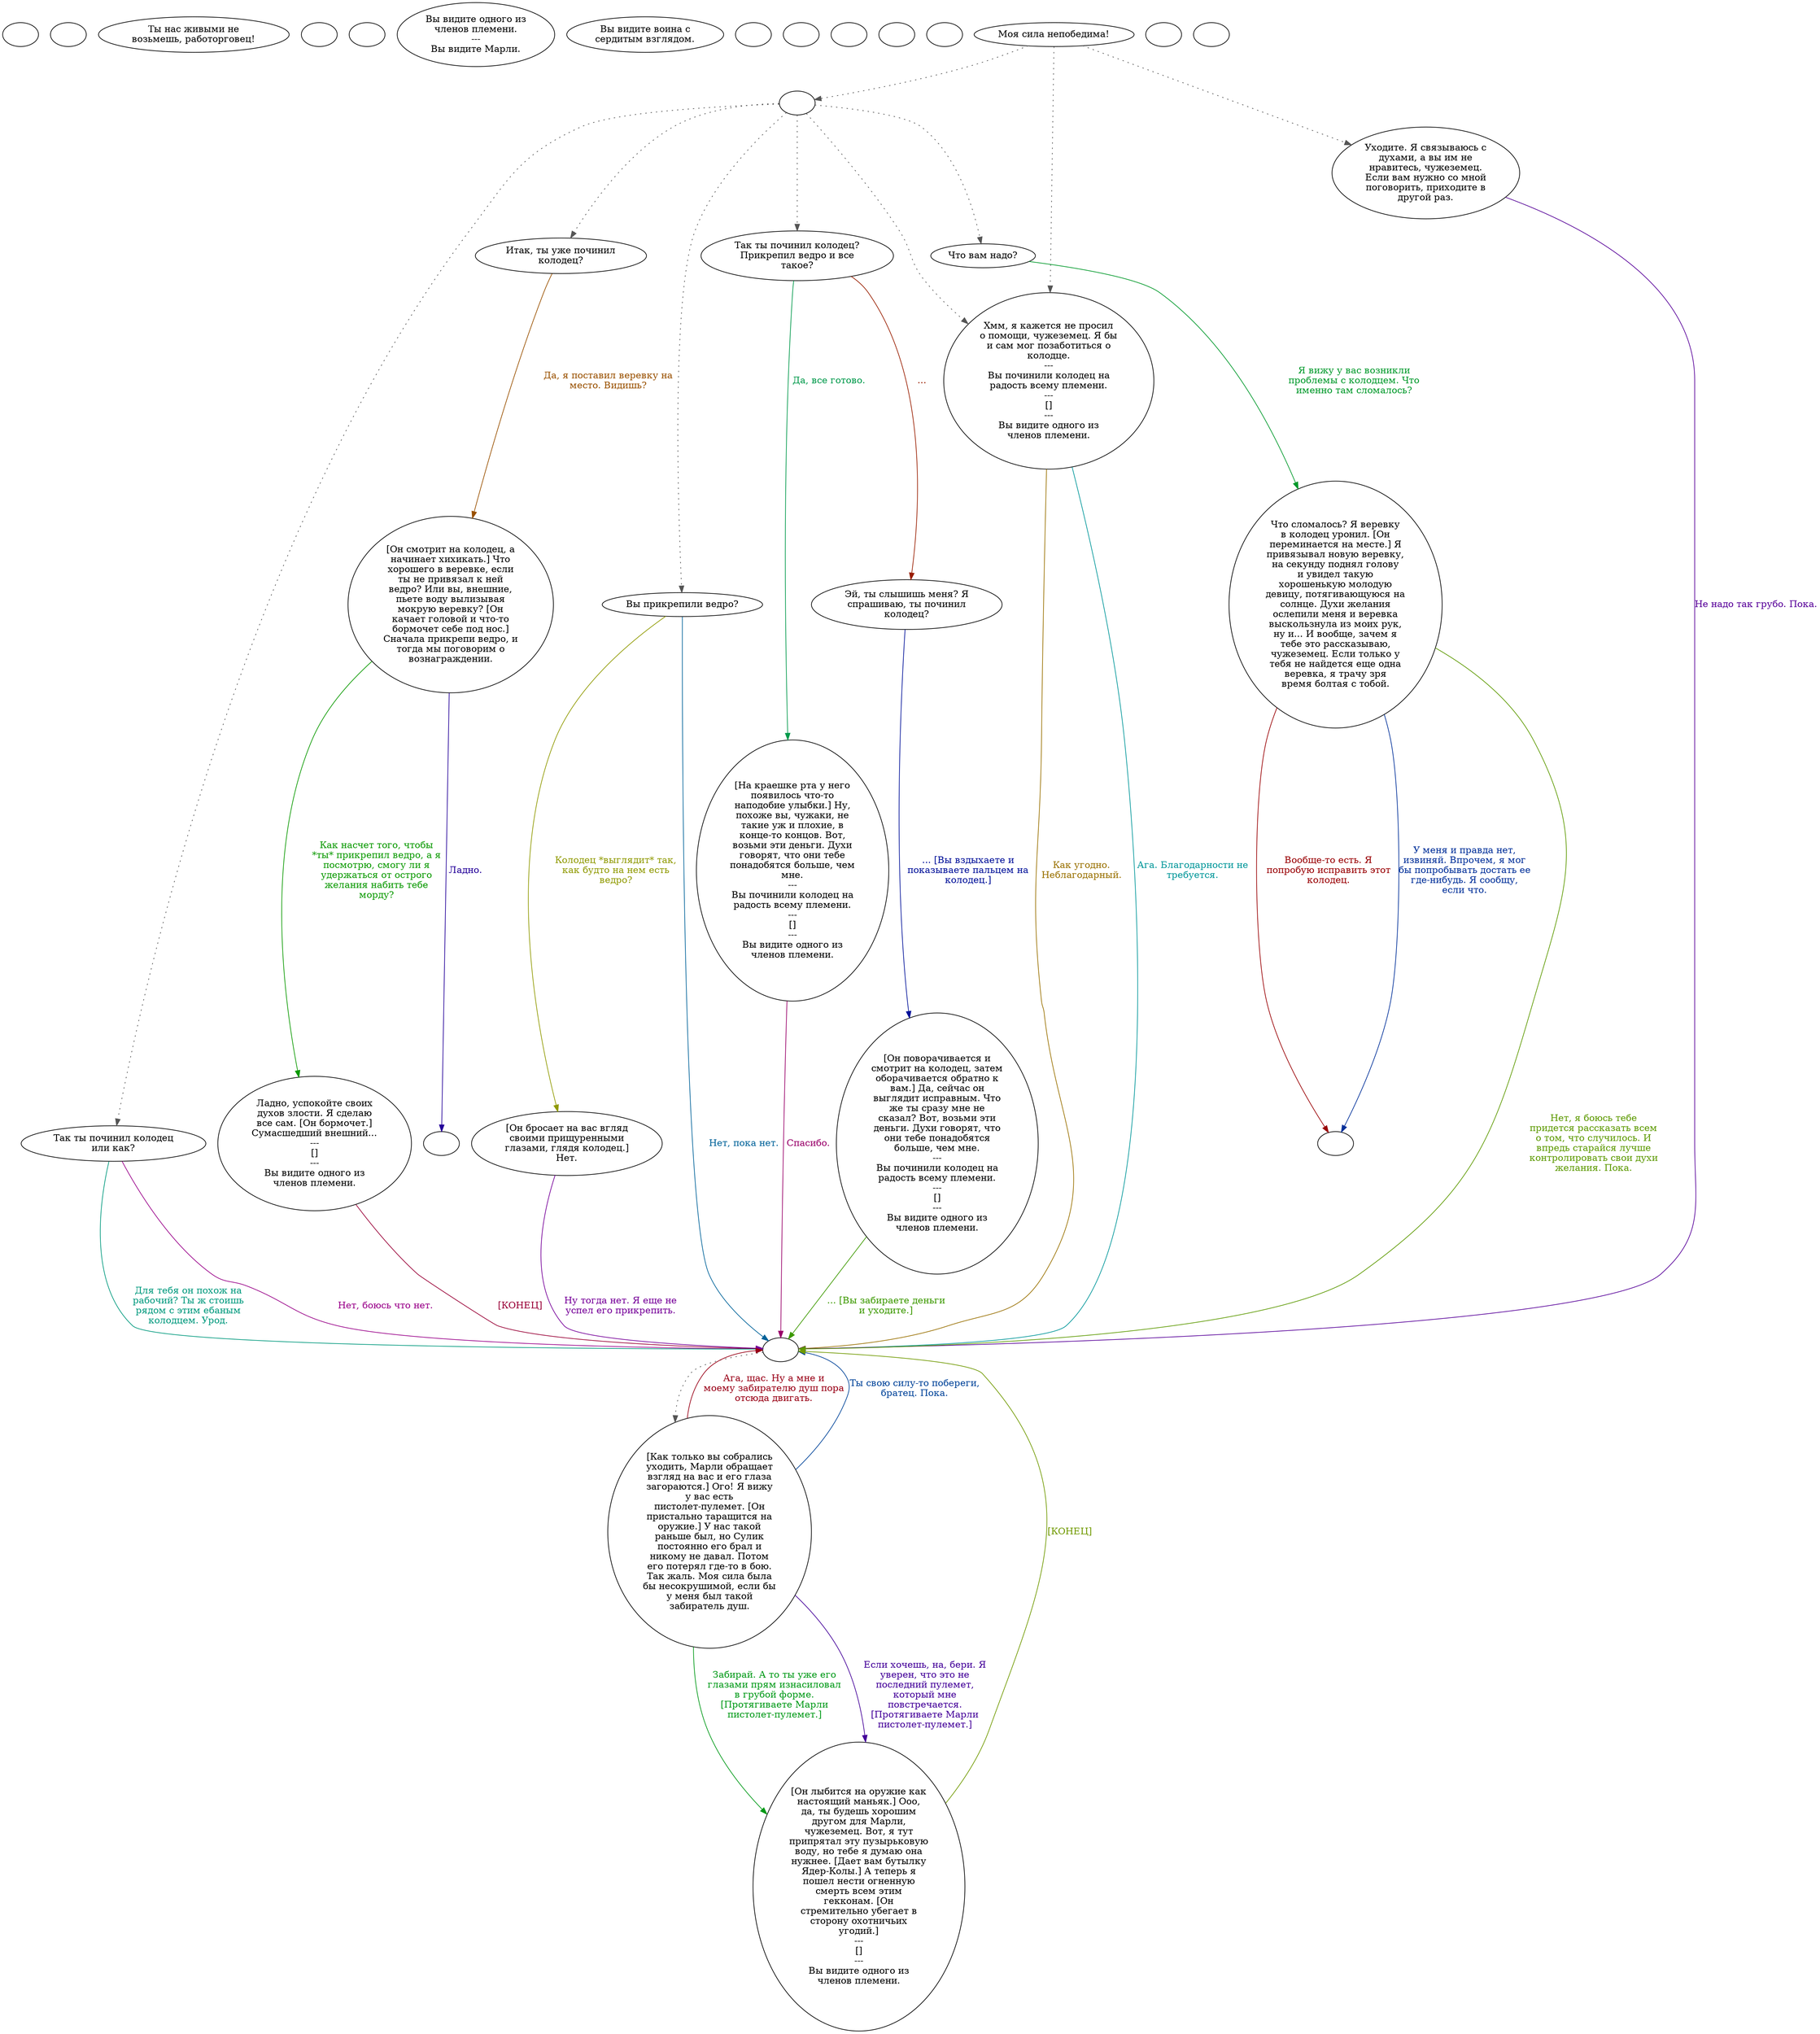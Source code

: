 digraph tribec2 {
  "start" [style=filled       fillcolor="#FFFFFF"       color="#000000"]
  "start" [label=""]
  "combat_p_proc" [style=filled       fillcolor="#FFFFFF"       color="#000000"]
  "combat_p_proc" [label=""]
  "critter_p_proc" [style=filled       fillcolor="#FFFFFF"       color="#000000"]
  "critter_p_proc" [label="Ты нас живыми не\nвозьмешь, работорговец!"]
  "destroy_p_proc" [style=filled       fillcolor="#FFFFFF"       color="#000000"]
  "destroy_p_proc" [label=""]
  "use_p_proc" [style=filled       fillcolor="#FFFFFF"       color="#000000"]
  "use_p_proc" [label=""]
  "look_at_p_proc" [style=filled       fillcolor="#FFFFFF"       color="#000000"]
  "look_at_p_proc" [label="Вы видите одного из\nчленов племени.\n---\nВы видите Марли."]
  "description_p_proc" [style=filled       fillcolor="#FFFFFF"       color="#000000"]
  "description_p_proc" [label="Вы видите воина с\nсердитым взглядом."]
  "use_skill_on_p_proc" [style=filled       fillcolor="#FFFFFF"       color="#000000"]
  "use_skill_on_p_proc" [label=""]
  "use_obj_on_p_proc" [style=filled       fillcolor="#FFFFFF"       color="#000000"]
  "use_obj_on_p_proc" [label=""]
  "damage_p_proc" [style=filled       fillcolor="#FFFFFF"       color="#000000"]
  "damage_p_proc" [label=""]
  "map_enter_p_proc" [style=filled       fillcolor="#FFFFFF"       color="#000000"]
  "map_enter_p_proc" [label=""]
  "map_update_p_proc" [style=filled       fillcolor="#FFFFFF"       color="#000000"]
  "map_update_p_proc" [label=""]
  "talk_p_proc" [style=filled       fillcolor="#FFFFFF"       color="#000000"]
  "talk_p_proc" -> "talk_two_p_proc" [style=dotted color="#555555"]
  "talk_p_proc" -> "Node010" [style=dotted color="#555555"]
  "talk_p_proc" -> "Node001" [style=dotted color="#555555"]
  "talk_p_proc" [label="Моя сила непобедима!"]
  "talk_two_p_proc" [style=filled       fillcolor="#FFFFFF"       color="#000000"]
  "talk_two_p_proc" -> "Node004" [style=dotted color="#555555"]
  "talk_two_p_proc" -> "Node005" [style=dotted color="#555555"]
  "talk_two_p_proc" -> "Node007" [style=dotted color="#555555"]
  "talk_two_p_proc" -> "Node008" [style=dotted color="#555555"]
  "talk_two_p_proc" -> "Node010" [style=dotted color="#555555"]
  "talk_two_p_proc" -> "Node002" [style=dotted color="#555555"]
  "talk_two_p_proc" [label=""]
  "Node003a" [style=filled       fillcolor="#FFFFFF"       color="#000000"]
  "Node003a" [label=""]
  "Node006a" [style=filled       fillcolor="#FFFFFF"       color="#000000"]
  "Node006a" [label=""]
  "Node001" [style=filled       fillcolor="#FFFFFF"       color="#000000"]
  "Node001" [label="Уходите. Я связываюсь с\nдухами, а вы им не\nнравитесь, чужеземец.\nЕсли вам нужно со мной\nпоговорить, приходите в\nдругой раз."]
  "Node001" -> "Node999" [label="Не надо так грубо. Пока." color="#570099" fontcolor="#570099"]
  "Node002" [style=filled       fillcolor="#FFFFFF"       color="#000000"]
  "Node002" [label="Что вам надо?"]
  "Node002" -> "Node003" [label="Я вижу у вас возникли\nпроблемы с колодцем. Что\nименно там сломалось?" color="#00992A" fontcolor="#00992A"]
  "Node003" [style=filled       fillcolor="#FFFFFF"       color="#000000"]
  "Node003" [label="Что сломалось? Я веревку\nв колодец уронил. [Он\nпереминается на месте.] Я\nпривязывал новую веревку,\nна секунду поднял голову\nи увидел такую\nхорошенькую молодую\nдевицу, потягивающуюся на\nсолнце. Духи желания\nослепили меня и веревка\nвыскользнула из моих рук,\nну и... И вообще, зачем я\nтебе это рассказываю,\nчужеземец. Если только у\nтебя не найдется еще одна\nверевка, я трачу зря\nвремя болтая с тобой."]
  "Node003" -> "Node003a" [label="Вообще-то есть. Я\nпопробую исправить этот\nколодец." color="#990003" fontcolor="#990003"]
  "Node003" -> "Node003a" [label="У меня и правда нет,\nизвиняй. Впрочем, я мог\nбы попробывать достать ее\nгде-нибудь. Я сообщу,\nесли что." color="#002F99" fontcolor="#002F99"]
  "Node003" -> "Node999" [label="Нет, я боюсь тебе\nпридется рассказать всем\nо том, что случилось. И\nвпредь старайся лучше\nконтролировать свои духи\nжелания. Пока." color="#5C9900" fontcolor="#5C9900"]
  "Node004" [style=filled       fillcolor="#FFFFFF"       color="#000000"]
  "Node004" [label="Так ты починил колодец\nили как?"]
  "Node004" -> "Node999" [label="Нет, боюсь что нет." color="#990089" fontcolor="#990089"]
  "Node004" -> "Node999" [label="Для тебя он похож на\nрабочий? Ты ж стоишь\nрядом с этим ебаным\nколодцем. Урод." color="#00997D" fontcolor="#00997D"]
  "Node005" [style=filled       fillcolor="#FFFFFF"       color="#000000"]
  "Node005" [label="Итак, ты уже починил\nколодец?"]
  "Node005" -> "Node006" [label="Да, я поставил веревку на\nместо. Видишь?" color="#995000" fontcolor="#995000"]
  "Node006" [style=filled       fillcolor="#FFFFFF"       color="#000000"]
  "Node006" [label="[Он смотрит на колодец, а\nначинает хихикать.] Что\nхорошего в веревке, если\nты не привязал к ней\nведро? Или вы, внешние,\nпьете воду вылизывая\nмокрую веревку? [Он\nкачает головой и что-то\nбормочет себе под нос.]\nСначала прикрепи ведро, и\nтогда мы поговорим о\nвознаграждении."]
  "Node006" -> "Node006a" [label="Ладно." color="#230099" fontcolor="#230099"]
  "Node006" -> "Node006b" [label="Как насчет того, чтобы\n*ты* прикрепил ведро, а я\nпосмотрю, смогу ли я\nудержаться от острого\nжелания набить тебе\nморду?" color="#099900" fontcolor="#099900"]
  "Node006b" [style=filled       fillcolor="#FFFFFF"       color="#000000"]
  "Node006b" [label="Ладно, успокойте своих\nдухов злости. Я сделаю\nвсе сам. [Он бормочет.]\nСумасшедший внешний...\n---\n[]\n---\nВы видите одного из\nчленов племени."]
  "Node006b" -> "Node999" [label="[КОНЕЦ]" color="#990036" fontcolor="#990036"]
  "Node007" [style=filled       fillcolor="#FFFFFF"       color="#000000"]
  "Node007" [label="Вы прикрепили ведро?"]
  "Node007" -> "Node999" [label="Нет, пока нет." color="#006299" fontcolor="#006299"]
  "Node007" -> "Node007b" [label="Колодец *выглядит* так,\nкак будто на нем есть\nведро?" color="#8F9900" fontcolor="#8F9900"]
  "Node007b" [style=filled       fillcolor="#FFFFFF"       color="#000000"]
  "Node007b" [label="[Он бросает на вас вгляд\nсвоими прищуренными\nглазами, глядя колодец.]\nНет."]
  "Node007b" -> "Node999" [label="Ну тогда нет. Я еще не\nуспел его прикрепить." color="#760099" fontcolor="#760099"]
  "Node008" [style=filled       fillcolor="#FFFFFF"       color="#000000"]
  "Node008" [label="Так ты починил колодец?\nПрикрепил ведро и все\nтакое?"]
  "Node008" -> "Node009" [label="Да, все готово." color="#00994A" fontcolor="#00994A"]
  "Node008" -> "Node008b" [label="..." color="#991D00" fontcolor="#991D00"]
  "Node008b" [style=filled       fillcolor="#FFFFFF"       color="#000000"]
  "Node008b" [label="Эй, ты слышишь меня? Я\nспрашиваю, ты починил\nколодец?"]
  "Node008b" -> "Node008c" [label="... [Вы вздыхаете и\nпоказываете пальцем на\nколодец.]" color="#001099" fontcolor="#001099"]
  "Node008c" [style=filled       fillcolor="#FFFFFF"       color="#000000"]
  "Node008c" [label="[Он поворачивается и\nсмотрит на колодец, затем\nоборачивается обратно к\nвам.] Да, сейчас он\nвыглядит исправным. Что\nже ты сразу мне не\nсказал? Вот, возьми эти\nденьги. Духи говорят, что\nони тебе понадобятся\nбольше, чем мне.\n---\nВы починили колодец на\nрадость всему племени.\n---\n[]\n---\nВы видите одного из\nчленов племени."]
  "Node008c" -> "Node999" [label="... [Вы забираете деньги\nи уходите.]" color="#3C9900" fontcolor="#3C9900"]
  "Node009" [style=filled       fillcolor="#FFFFFF"       color="#000000"]
  "Node009" [label="[На краешке рта у него\nпоявилось что-то\nнаподобие улыбки.] Ну,\nпохоже вы, чужаки, не\nтакие уж и плохие, в\nконце-то концов. Вот,\nвозьми эти деньги. Духи\nговорят, что они тебе\nпонадобятся больше, чем\nмне.\n---\nВы починили колодец на\nрадость всему племени.\n---\n[]\n---\nВы видите одного из\nчленов племени."]
  "Node009" -> "Node999" [label="Спасибо." color="#990069" fontcolor="#990069"]
  "Node010" [style=filled       fillcolor="#FFFFFF"       color="#000000"]
  "Node010" [label="Хмм, я кажется не просил\nо помощи, чужеземец. Я бы\nи сам мог позаботиться о\nколодце.\n---\nВы починили колодец на\nрадость всему племени.\n---\n[]\n---\nВы видите одного из\nчленов племени."]
  "Node010" -> "Node999" [label="Ага. Благодарности не\nтребуется." color="#009699" fontcolor="#009699"]
  "Node010" -> "Node999" [label="Как угодно.\nНеблагодарный." color="#997000" fontcolor="#997000"]
  "Node011" [style=filled       fillcolor="#FFFFFF"       color="#000000"]
  "Node011" [label="[Как только вы собрались\nуходить, Марли обращает\nвзгляд на вас и его глаза\nзагораются.] Ого! Я вижу\nу вас есть\nпистолет-пулемет. [Он\nпристально таращится на\nоружие.] У нас такой\nраньше был, но Сулик\nпостоянно его брал и\nникому не давал. Потом\nего потерял где-то в бою.\nТак жаль. Моя сила была\nбы несокрушимой, если бы\nу меня был такой\nзабиратель душ."]
  "Node011" -> "Node012" [label="Если хочешь, на, бери. Я\nуверен, что это не\nпоследний пулемет,\nкоторый мне\nповстречается.\n[Протягиваете Марли\nпистолет-пулемет.]" color="#430099" fontcolor="#430099"]
  "Node011" -> "Node012" [label="Забирай. А то ты уже его\nглазами прям изнасиловал\nв грубой форме.\n[Протягиваете Марли\nпистолет-пулемет.]" color="#009916" fontcolor="#009916"]
  "Node011" -> "Node999" [label="Ага, щас. Ну а мне и\nмоему забирателю душ пора\nотсюда двигать." color="#990016" fontcolor="#990016"]
  "Node011" -> "Node999" [label="Ты свою силу-то побереги,\nбратец. Пока." color="#004399" fontcolor="#004399"]
  "Node012" [style=filled       fillcolor="#FFFFFF"       color="#000000"]
  "Node012" [label="[Он лыбится на оружие как\nнастоящий маньяк.] Ооо,\nда, ты будешь хорошим\nдругом для Марли,\nчужеземец. Вот, я тут\nприпрятал эту пузырьковую\nводу, но тебе я думаю она\nнужнее. [Дает вам бутылку\nЯдер-Колы.] А теперь я\nпошел нести огненную\nсмерть всем этим\nгекконам. [Он\nстремительно убегает в\nсторону охотничьих\nугодий.]\n---\n[]\n---\nВы видите одного из\nчленов племени."]
  "Node012" -> "Node999" [label="[КОНЕЦ]" color="#6F9900" fontcolor="#6F9900"]
  "Node999" [style=filled       fillcolor="#FFFFFF"       color="#000000"]
  "Node999" -> "Node011" [style=dotted color="#555555"]
  "Node999" [label=""]
  "timed_event_p_proc" [style=filled       fillcolor="#FFFFFF"       color="#000000"]
  "timed_event_p_proc" [label=""]
  "pickup_p_proc" [style=filled       fillcolor="#FFFFFF"       color="#000000"]
  "pickup_p_proc" [label=""]
}